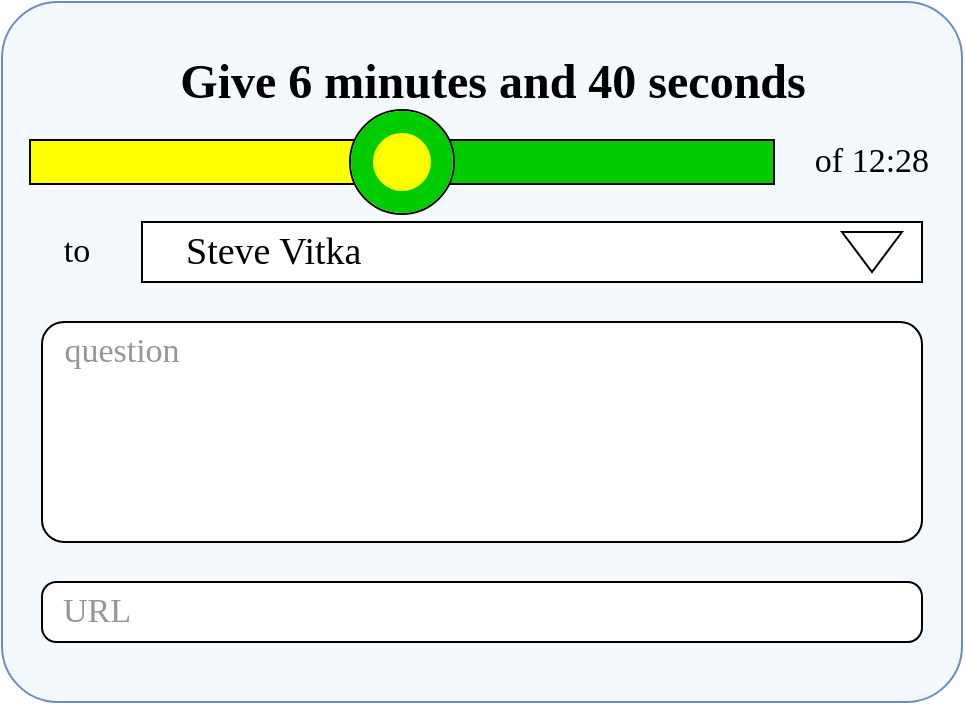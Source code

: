 <mxfile version="20.5.1" type="github">
  <diagram id="wLAMierAkz9ZId6r5t4T" name="Page-1">
    <mxGraphModel dx="659" dy="527" grid="1" gridSize="10" guides="1" tooltips="1" connect="1" arrows="1" fold="1" page="1" pageScale="1" pageWidth="850" pageHeight="1100" math="0" shadow="0">
      <root>
        <mxCell id="0" />
        <mxCell id="1" parent="0" />
        <mxCell id="r0d0HkhttF-L8Bv9bcKK-2" value="" style="rounded=1;whiteSpace=wrap;html=1;fillColor=#F2F8FC;strokeColor=#6c8ebf;arcSize=8;" vertex="1" parent="1">
          <mxGeometry x="110" y="120" width="480" height="350" as="geometry" />
        </mxCell>
        <mxCell id="r0d0HkhttF-L8Bv9bcKK-4" value="to" style="text;html=1;strokeColor=none;fillColor=none;align=center;verticalAlign=middle;whiteSpace=wrap;rounded=0;fontSize=17;fontFamily=Georgia;" vertex="1" parent="1">
          <mxGeometry x="130" y="230" width="35" height="30" as="geometry" />
        </mxCell>
        <mxCell id="r0d0HkhttF-L8Bv9bcKK-5" value="of 12:28" style="text;html=1;strokeColor=none;fillColor=none;align=center;verticalAlign=middle;whiteSpace=wrap;rounded=0;fontFamily=Georgia;fontSize=17;" vertex="1" parent="1">
          <mxGeometry x="500" y="185" width="90" height="30" as="geometry" />
        </mxCell>
        <mxCell id="r0d0HkhttF-L8Bv9bcKK-6" value="Give 6 minutes and 40 seconds" style="text;strokeColor=none;fillColor=none;html=1;fontSize=24;fontStyle=1;verticalAlign=middle;align=center;fontFamily=Georgia;" vertex="1" parent="1">
          <mxGeometry x="165" y="140" width="380" height="40" as="geometry" />
        </mxCell>
        <mxCell id="r0d0HkhttF-L8Bv9bcKK-8" value="&lt;font style=&quot;font-size: 19px;&quot; face=&quot;Georgia&quot;&gt;Steve Vitka&lt;/font&gt;" style="html=1;whiteSpace=wrap;container=1;recursiveResize=0;collapsible=0;align=left;spacingLeft=20;" vertex="1" parent="1">
          <mxGeometry x="180" y="230" width="390" height="30" as="geometry" />
        </mxCell>
        <mxCell id="r0d0HkhttF-L8Bv9bcKK-9" value="" style="triangle;html=1;whiteSpace=wrap;direction=south;rotation=0;" vertex="1" parent="r0d0HkhttF-L8Bv9bcKK-8">
          <mxGeometry x="350" y="5" width="30" height="20" as="geometry" />
        </mxCell>
        <mxCell id="r0d0HkhttF-L8Bv9bcKK-21" value="" style="rounded=0;whiteSpace=wrap;html=1;strokeColor=#000000;strokeWidth=1;fontFamily=Georgia;fontSize=17;fontColor=#969696;fillColor=#FFFFFF;" vertex="1" parent="r0d0HkhttF-L8Bv9bcKK-8">
          <mxGeometry x="-56" y="-41" width="372" height="22" as="geometry" />
        </mxCell>
        <mxCell id="r0d0HkhttF-L8Bv9bcKK-10" value="" style="rounded=1;whiteSpace=wrap;html=1;fontFamily=Georgia;fontSize=17;arcSize=10;" vertex="1" parent="1">
          <mxGeometry x="130" y="280" width="440" height="110" as="geometry" />
        </mxCell>
        <mxCell id="r0d0HkhttF-L8Bv9bcKK-12" value="" style="rounded=1;whiteSpace=wrap;html=1;fontFamily=Georgia;fontSize=17;arcSize=24;" vertex="1" parent="1">
          <mxGeometry x="130" y="410" width="440" height="30" as="geometry" />
        </mxCell>
        <mxCell id="r0d0HkhttF-L8Bv9bcKK-11" value="question" style="text;html=1;align=center;verticalAlign=middle;whiteSpace=wrap;rounded=0;fontFamily=Georgia;fontSize=17;fontColor=#969696;" vertex="1" parent="1">
          <mxGeometry x="140" y="280" width="60" height="30" as="geometry" />
        </mxCell>
        <mxCell id="r0d0HkhttF-L8Bv9bcKK-13" value="URL" style="text;html=1;strokeColor=none;fillColor=none;align=center;verticalAlign=middle;whiteSpace=wrap;rounded=0;fontSize=17;fontFamily=Georgia;fontColor=#969696;" vertex="1" parent="1">
          <mxGeometry x="140" y="410" width="35" height="30" as="geometry" />
        </mxCell>
        <mxCell id="r0d0HkhttF-L8Bv9bcKK-16" value="" style="rounded=0;whiteSpace=wrap;html=1;strokeColor=#FFFF00;strokeWidth=11;fontFamily=Georgia;fontSize=17;fontColor=#969696;fillColor=#FFFF00;" vertex="1" parent="1">
          <mxGeometry x="130" y="195" width="170" height="10" as="geometry" />
        </mxCell>
        <mxCell id="r0d0HkhttF-L8Bv9bcKK-17" value="" style="rounded=0;whiteSpace=wrap;html=1;strokeColor=#00CC00;strokeWidth=11;fontFamily=Georgia;fontSize=17;fontColor=#969696;fillColor=#FFFF00;" vertex="1" parent="1">
          <mxGeometry x="320" y="195" width="170" height="10" as="geometry" />
        </mxCell>
        <mxCell id="r0d0HkhttF-L8Bv9bcKK-22" value="" style="ellipse;whiteSpace=wrap;html=1;aspect=fixed;strokeColor=#000000;strokeWidth=1;fontFamily=Georgia;fontSize=17;fontColor=#969696;fillColor=#FFFFFF;" vertex="1" parent="1">
          <mxGeometry x="284" y="174" width="52" height="52" as="geometry" />
        </mxCell>
        <mxCell id="r0d0HkhttF-L8Bv9bcKK-18" value="" style="ellipse;whiteSpace=wrap;html=1;aspect=fixed;strokeColor=#00CC00;strokeWidth=11;fontFamily=Georgia;fontSize=17;fontColor=#969696;fillColor=#FFFF00;" vertex="1" parent="1">
          <mxGeometry x="290" y="180" width="40" height="40" as="geometry" />
        </mxCell>
      </root>
    </mxGraphModel>
  </diagram>
</mxfile>
